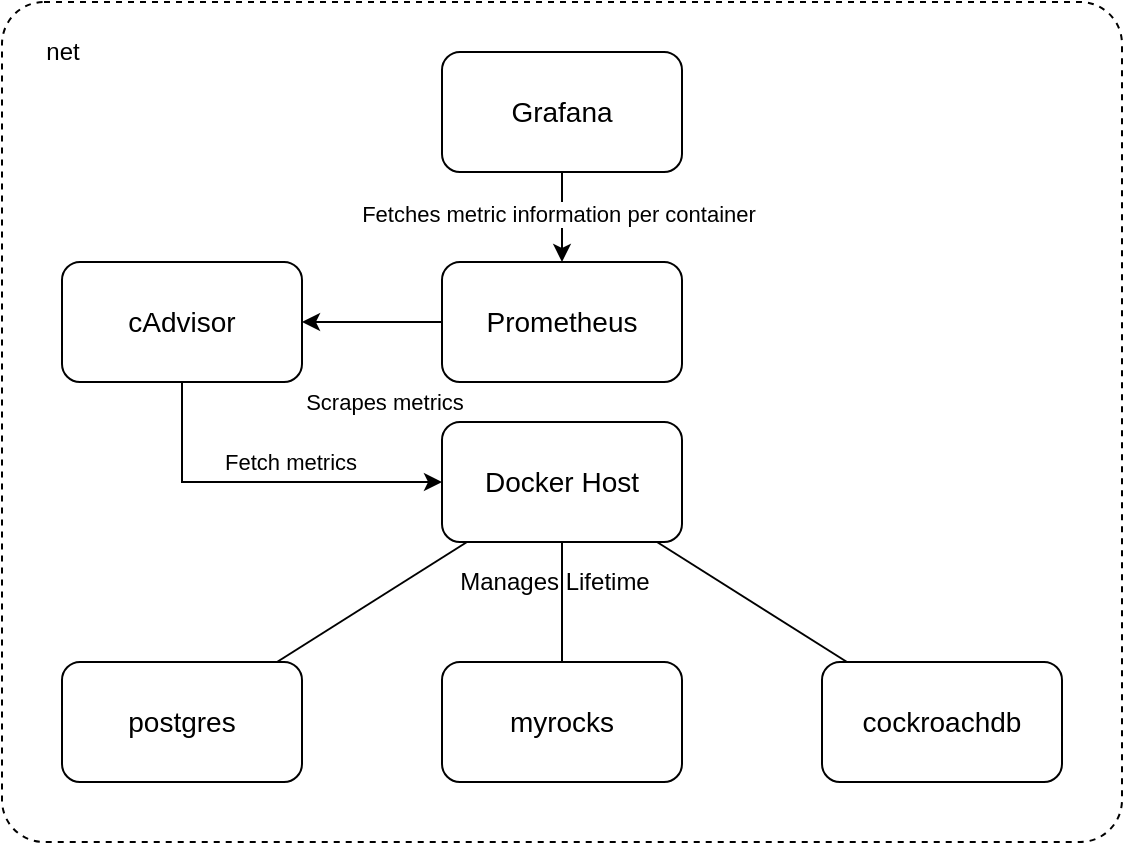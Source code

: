 <mxfile version="26.2.9">
  <diagram name="Page-1" id="l8mYfznrZCPLJ0lubX3o">
    <mxGraphModel dx="835" dy="437" grid="1" gridSize="10" guides="1" tooltips="1" connect="1" arrows="1" fold="1" page="1" pageScale="1" pageWidth="850" pageHeight="1100" math="0" shadow="0">
      <root>
        <mxCell id="0" />
        <mxCell id="1" parent="0" />
        <mxCell id="CT9elgmPoWFy9NnniP89-7" value="" style="rounded=1;whiteSpace=wrap;html=1;fillColor=none;dashed=1;arcSize=5;" vertex="1" parent="1">
          <mxGeometry x="130" y="10" width="560" height="420" as="geometry" />
        </mxCell>
        <mxCell id="CT9elgmPoWFy9NnniP89-17" value="" style="edgeStyle=orthogonalEdgeStyle;rounded=0;orthogonalLoop=1;jettySize=auto;html=1;" edge="1" parent="1" source="CT9elgmPoWFy9NnniP89-1" target="CT9elgmPoWFy9NnniP89-2">
          <mxGeometry relative="1" as="geometry" />
        </mxCell>
        <mxCell id="CT9elgmPoWFy9NnniP89-18" value="Fetches metric information per container" style="edgeLabel;html=1;align=center;verticalAlign=middle;resizable=0;points=[];" vertex="1" connectable="0" parent="CT9elgmPoWFy9NnniP89-17">
          <mxGeometry x="0.218" y="-2" relative="1" as="geometry">
            <mxPoint y="-7" as="offset" />
          </mxGeometry>
        </mxCell>
        <mxCell id="CT9elgmPoWFy9NnniP89-1" value="Grafana" style="rounded=1;whiteSpace=wrap;html=1;fontSize=14;" vertex="1" parent="1">
          <mxGeometry x="350" y="35" width="120" height="60" as="geometry" />
        </mxCell>
        <mxCell id="CT9elgmPoWFy9NnniP89-15" value="" style="edgeStyle=orthogonalEdgeStyle;rounded=0;orthogonalLoop=1;jettySize=auto;html=1;" edge="1" parent="1" source="CT9elgmPoWFy9NnniP89-2" target="CT9elgmPoWFy9NnniP89-3">
          <mxGeometry relative="1" as="geometry" />
        </mxCell>
        <mxCell id="CT9elgmPoWFy9NnniP89-16" value="Scrapes metrics" style="edgeLabel;html=1;align=center;verticalAlign=middle;resizable=0;points=[];" vertex="1" connectable="0" parent="CT9elgmPoWFy9NnniP89-15">
          <mxGeometry x="0.362" y="-1" relative="1" as="geometry">
            <mxPoint x="18" y="41" as="offset" />
          </mxGeometry>
        </mxCell>
        <mxCell id="CT9elgmPoWFy9NnniP89-2" value="Prometheus" style="rounded=1;whiteSpace=wrap;html=1;fontSize=14;" vertex="1" parent="1">
          <mxGeometry x="350" y="140" width="120" height="60" as="geometry" />
        </mxCell>
        <mxCell id="CT9elgmPoWFy9NnniP89-13" style="edgeStyle=orthogonalEdgeStyle;rounded=0;orthogonalLoop=1;jettySize=auto;html=1;exitX=0.5;exitY=1;exitDx=0;exitDy=0;entryX=0;entryY=0.5;entryDx=0;entryDy=0;" edge="1" parent="1" source="CT9elgmPoWFy9NnniP89-3" target="CT9elgmPoWFy9NnniP89-12">
          <mxGeometry relative="1" as="geometry">
            <Array as="points">
              <mxPoint x="220" y="250" />
            </Array>
          </mxGeometry>
        </mxCell>
        <mxCell id="CT9elgmPoWFy9NnniP89-14" value="Fetch metrics" style="edgeLabel;html=1;align=center;verticalAlign=middle;resizable=0;points=[];" vertex="1" connectable="0" parent="CT9elgmPoWFy9NnniP89-13">
          <mxGeometry x="-0.14" relative="1" as="geometry">
            <mxPoint x="26" y="-10" as="offset" />
          </mxGeometry>
        </mxCell>
        <mxCell id="CT9elgmPoWFy9NnniP89-3" value="cAdvisor" style="rounded=1;whiteSpace=wrap;html=1;fontSize=14;" vertex="1" parent="1">
          <mxGeometry x="160" y="140" width="120" height="60" as="geometry" />
        </mxCell>
        <mxCell id="CT9elgmPoWFy9NnniP89-4" value="postgres" style="rounded=1;whiteSpace=wrap;html=1;fontSize=14;" vertex="1" parent="1">
          <mxGeometry x="160" y="340" width="120" height="60" as="geometry" />
        </mxCell>
        <mxCell id="CT9elgmPoWFy9NnniP89-5" value="myrocks" style="rounded=1;whiteSpace=wrap;html=1;fontSize=14;" vertex="1" parent="1">
          <mxGeometry x="350" y="340" width="120" height="60" as="geometry" />
        </mxCell>
        <mxCell id="CT9elgmPoWFy9NnniP89-6" value="cockroachdb" style="rounded=1;whiteSpace=wrap;html=1;fontSize=14;" vertex="1" parent="1">
          <mxGeometry x="540" y="340" width="120" height="60" as="geometry" />
        </mxCell>
        <mxCell id="CT9elgmPoWFy9NnniP89-9" value="net" style="text;html=1;align=center;verticalAlign=middle;resizable=0;points=[];autosize=1;strokeColor=none;fillColor=none;" vertex="1" parent="1">
          <mxGeometry x="140" y="20" width="40" height="30" as="geometry" />
        </mxCell>
        <mxCell id="CT9elgmPoWFy9NnniP89-12" value="Docker Host" style="rounded=1;whiteSpace=wrap;html=1;fontSize=14;" vertex="1" parent="1">
          <mxGeometry x="350" y="220" width="120" height="60" as="geometry" />
        </mxCell>
        <mxCell id="CT9elgmPoWFy9NnniP89-20" value="" style="endArrow=none;html=1;rounded=0;" edge="1" parent="1" source="CT9elgmPoWFy9NnniP89-4" target="CT9elgmPoWFy9NnniP89-12">
          <mxGeometry width="50" height="50" relative="1" as="geometry">
            <mxPoint x="320" y="280" as="sourcePoint" />
            <mxPoint x="370" y="230" as="targetPoint" />
          </mxGeometry>
        </mxCell>
        <mxCell id="CT9elgmPoWFy9NnniP89-21" value="" style="endArrow=none;html=1;rounded=0;" edge="1" parent="1" source="CT9elgmPoWFy9NnniP89-5" target="CT9elgmPoWFy9NnniP89-12">
          <mxGeometry width="50" height="50" relative="1" as="geometry">
            <mxPoint x="278" y="350" as="sourcePoint" />
            <mxPoint x="373" y="290" as="targetPoint" />
          </mxGeometry>
        </mxCell>
        <mxCell id="CT9elgmPoWFy9NnniP89-22" value="" style="endArrow=none;html=1;rounded=0;" edge="1" parent="1" source="CT9elgmPoWFy9NnniP89-6" target="CT9elgmPoWFy9NnniP89-12">
          <mxGeometry width="50" height="50" relative="1" as="geometry">
            <mxPoint x="420" y="350" as="sourcePoint" />
            <mxPoint x="420" y="290" as="targetPoint" />
          </mxGeometry>
        </mxCell>
        <mxCell id="CT9elgmPoWFy9NnniP89-23" value="Manages Lifetime" style="text;html=1;align=center;verticalAlign=middle;resizable=0;points=[];autosize=1;strokeColor=none;fillColor=none;" vertex="1" parent="1">
          <mxGeometry x="346" y="285" width="120" height="30" as="geometry" />
        </mxCell>
      </root>
    </mxGraphModel>
  </diagram>
</mxfile>
